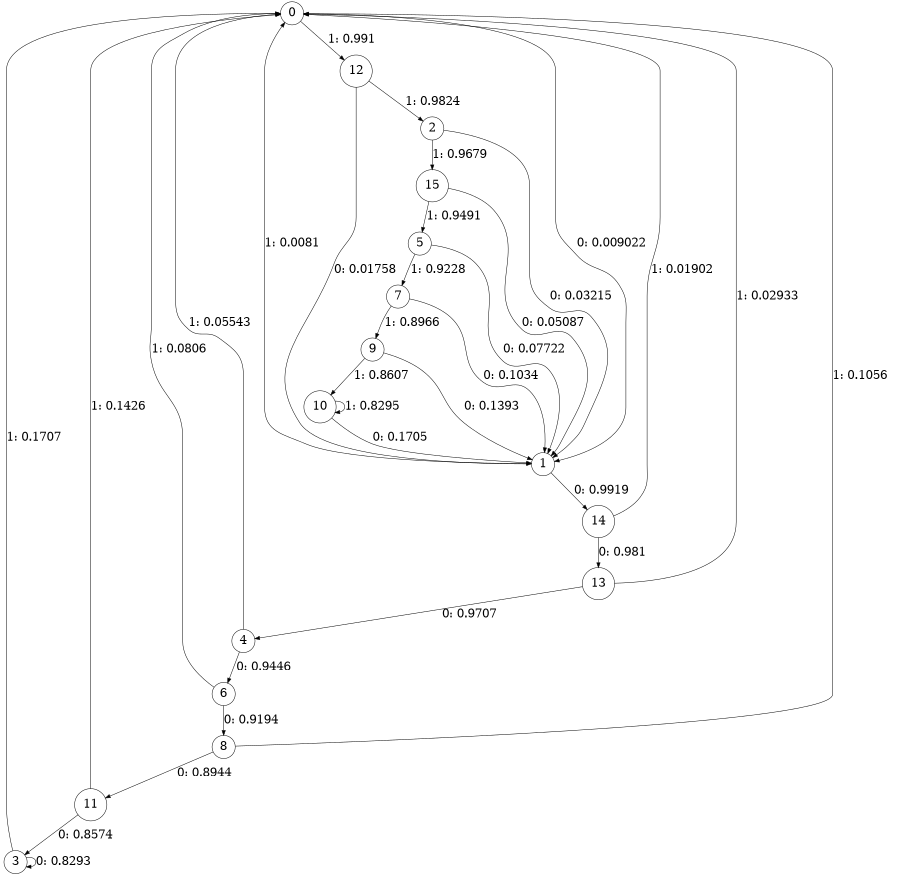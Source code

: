 digraph "ch4source_phase3_L9" {
size = "6,8.5";
ratio = "fill";
node [shape = circle];
node [fontsize = 24];
edge [fontsize = 24];
0 -> 1 [label = "0: 0.009022  "];
0 -> 12 [label = "1: 0.991    "];
1 -> 14 [label = "0: 0.9919   "];
1 -> 0 [label = "1: 0.0081   "];
2 -> 1 [label = "0: 0.03215  "];
2 -> 15 [label = "1: 0.9679   "];
3 -> 3 [label = "0: 0.8293   "];
3 -> 0 [label = "1: 0.1707   "];
4 -> 6 [label = "0: 0.9446   "];
4 -> 0 [label = "1: 0.05543  "];
5 -> 1 [label = "0: 0.07722  "];
5 -> 7 [label = "1: 0.9228   "];
6 -> 8 [label = "0: 0.9194   "];
6 -> 0 [label = "1: 0.0806   "];
7 -> 1 [label = "0: 0.1034   "];
7 -> 9 [label = "1: 0.8966   "];
8 -> 11 [label = "0: 0.8944   "];
8 -> 0 [label = "1: 0.1056   "];
9 -> 1 [label = "0: 0.1393   "];
9 -> 10 [label = "1: 0.8607   "];
10 -> 1 [label = "0: 0.1705   "];
10 -> 10 [label = "1: 0.8295   "];
11 -> 3 [label = "0: 0.8574   "];
11 -> 0 [label = "1: 0.1426   "];
12 -> 1 [label = "0: 0.01758  "];
12 -> 2 [label = "1: 0.9824   "];
13 -> 4 [label = "0: 0.9707   "];
13 -> 0 [label = "1: 0.02933  "];
14 -> 13 [label = "0: 0.981    "];
14 -> 0 [label = "1: 0.01902  "];
15 -> 1 [label = "0: 0.05087  "];
15 -> 5 [label = "1: 0.9491   "];
}